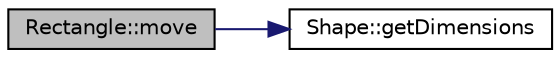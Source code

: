 digraph "Rectangle::move"
{
  edge [fontname="Helvetica",fontsize="10",labelfontname="Helvetica",labelfontsize="10"];
  node [fontname="Helvetica",fontsize="10",shape=record];
  rankdir="LR";
  Node1 [label="Rectangle::move",height=0.2,width=0.4,color="black", fillcolor="grey75", style="filled", fontcolor="black"];
  Node1 -> Node2 [color="midnightblue",fontsize="10",style="solid",fontname="Helvetica"];
  Node2 [label="Shape::getDimensions",height=0.2,width=0.4,color="black", fillcolor="white", style="filled",URL="$classShape.html#a6ab7f82dd146b522b981fd5b5451f3dd",tooltip="Method getDimensions: Class Shape  This method will return the vector of ints which stores the dimens..."];
}
